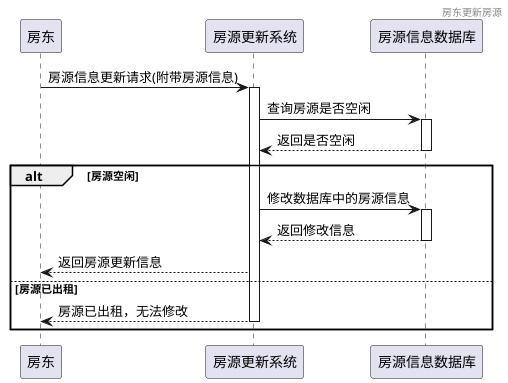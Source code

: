 @startuml 房东更新房源
header 房东更新房源
participant c as "房东"
participant s as "房源更新系统"
participant d as "房源信息数据库"


c -> s: 房源信息更新请求(附带房源信息)
activate s

s -> d: 查询房源是否空闲
activate d
d --> s: 返回是否空闲
deactivate d

alt 房源空闲

    s -> d: 修改数据库中的房源信息
    activate d
    d --> s: 返回修改信息
    deactivate d
    s --> c: 返回房源更新信息


else 房源已出租
    s --> c: 房源已出租，无法修改
    deactivate s
end










@enduml
